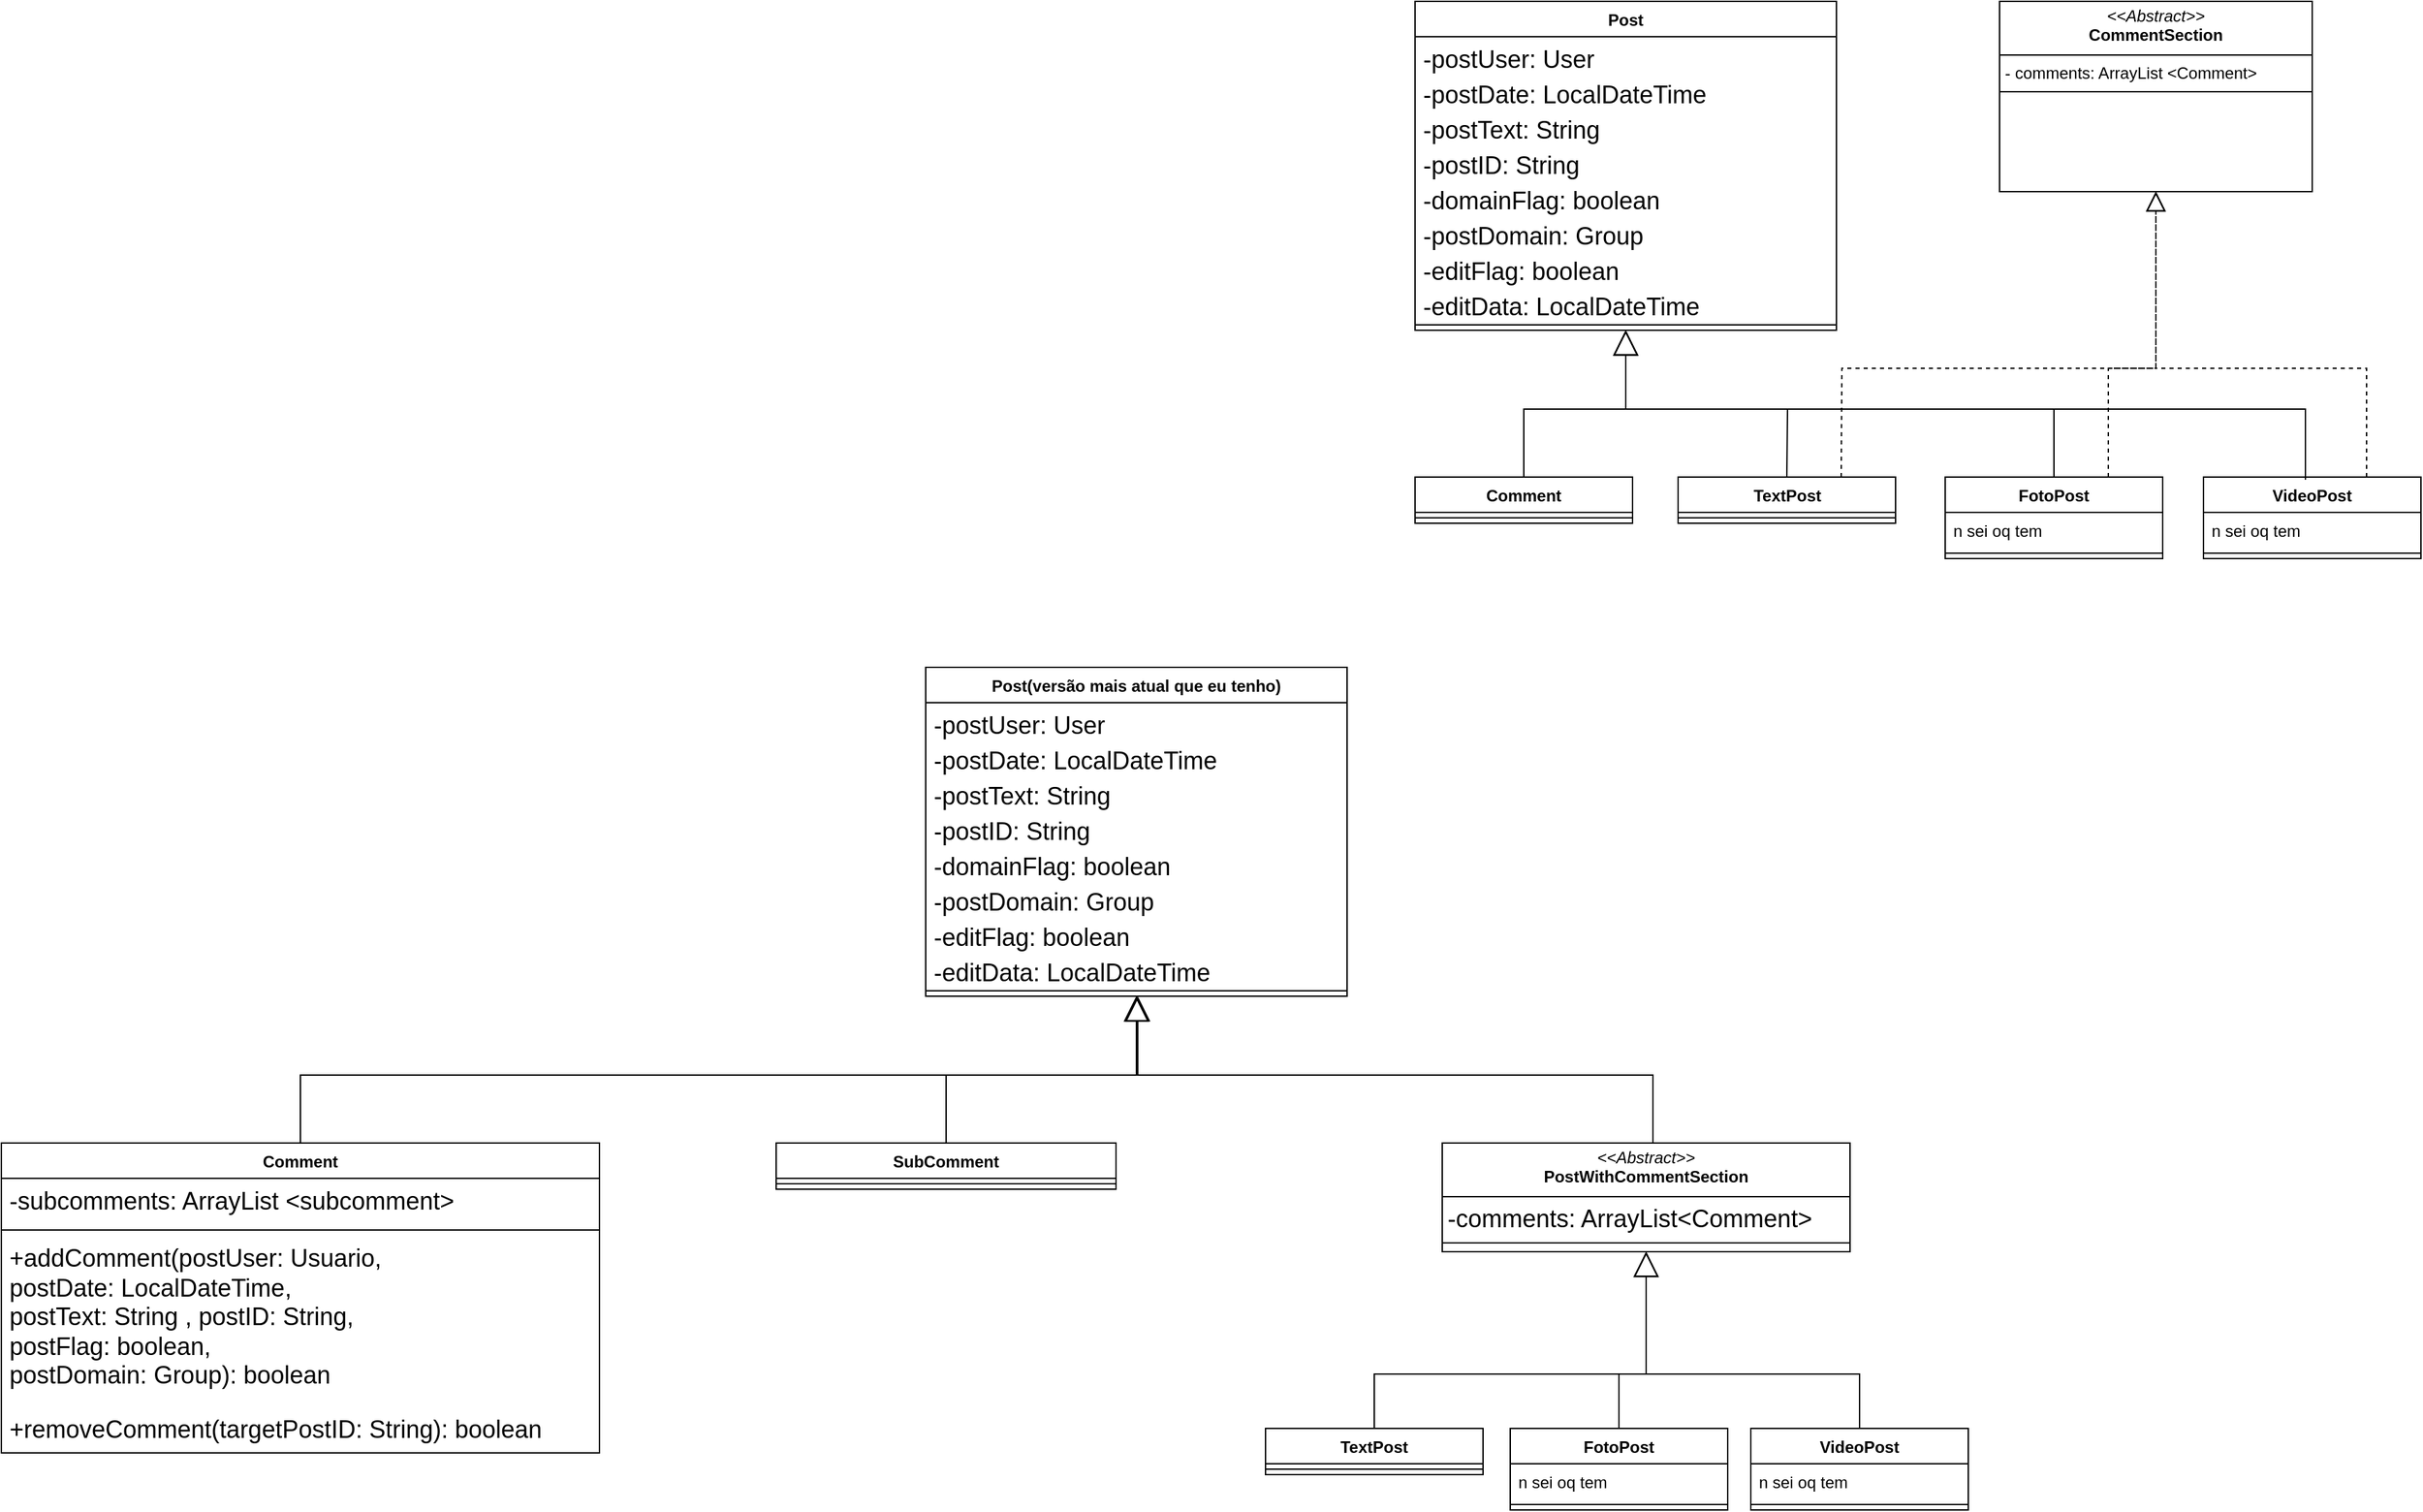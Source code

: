 <mxfile version="24.7.8">
  <diagram name="Página-1" id="LrFcetzzpeQavInAahHk">
    <mxGraphModel dx="4098" dy="1484" grid="1" gridSize="10" guides="1" tooltips="1" connect="1" arrows="1" fold="1" page="1" pageScale="1" pageWidth="827" pageHeight="1169" math="0" shadow="0">
      <root>
        <mxCell id="0" />
        <mxCell id="1" parent="0" />
        <mxCell id="KUaFzivj3b_JLca6uiXH-1" value="Post" style="swimlane;fontStyle=1;align=center;verticalAlign=top;childLayout=stackLayout;horizontal=1;startSize=26;horizontalStack=0;resizeParent=1;resizeParentMax=0;resizeLast=0;collapsible=1;marginBottom=0;whiteSpace=wrap;html=1;" parent="1" vertex="1">
          <mxGeometry x="60" y="20" width="310" height="242" as="geometry" />
        </mxCell>
        <mxCell id="KUaFzivj3b_JLca6uiXH-6" value="&lt;span style=&quot;font-size: 18px;&quot;&gt;-postUser: User&lt;/span&gt;" style="text;strokeColor=none;fillColor=none;align=left;verticalAlign=top;spacingLeft=4;spacingRight=4;overflow=hidden;rotatable=0;points=[[0,0.5],[1,0.5]];portConstraint=eastwest;whiteSpace=wrap;html=1;" parent="KUaFzivj3b_JLca6uiXH-1" vertex="1">
          <mxGeometry y="26" width="310" height="26" as="geometry" />
        </mxCell>
        <mxCell id="KUaFzivj3b_JLca6uiXH-2" value="&lt;span style=&quot;font-size: 18px;&quot;&gt;-postDate: LocalDateTime&lt;/span&gt;" style="text;strokeColor=none;fillColor=none;align=left;verticalAlign=top;spacingLeft=4;spacingRight=4;overflow=hidden;rotatable=0;points=[[0,0.5],[1,0.5]];portConstraint=eastwest;whiteSpace=wrap;html=1;" parent="KUaFzivj3b_JLca6uiXH-1" vertex="1">
          <mxGeometry y="52" width="310" height="26" as="geometry" />
        </mxCell>
        <mxCell id="KUaFzivj3b_JLca6uiXH-7" value="&lt;span style=&quot;font-size: 18px;&quot;&gt;-postText: String&lt;/span&gt;" style="text;strokeColor=none;fillColor=none;align=left;verticalAlign=top;spacingLeft=4;spacingRight=4;overflow=hidden;rotatable=0;points=[[0,0.5],[1,0.5]];portConstraint=eastwest;whiteSpace=wrap;html=1;" parent="KUaFzivj3b_JLca6uiXH-1" vertex="1">
          <mxGeometry y="78" width="310" height="26" as="geometry" />
        </mxCell>
        <mxCell id="KUaFzivj3b_JLca6uiXH-11" value="&lt;span style=&quot;font-size: 18px;&quot;&gt;-postID: String&lt;/span&gt;" style="text;strokeColor=none;fillColor=none;align=left;verticalAlign=top;spacingLeft=4;spacingRight=4;overflow=hidden;rotatable=0;points=[[0,0.5],[1,0.5]];portConstraint=eastwest;whiteSpace=wrap;html=1;" parent="KUaFzivj3b_JLca6uiXH-1" vertex="1">
          <mxGeometry y="104" width="310" height="26" as="geometry" />
        </mxCell>
        <mxCell id="KUaFzivj3b_JLca6uiXH-10" value="&lt;span style=&quot;font-size: 18px;&quot;&gt;-domainFlag: boolean&lt;/span&gt;" style="text;strokeColor=none;fillColor=none;align=left;verticalAlign=top;spacingLeft=4;spacingRight=4;overflow=hidden;rotatable=0;points=[[0,0.5],[1,0.5]];portConstraint=eastwest;whiteSpace=wrap;html=1;" parent="KUaFzivj3b_JLca6uiXH-1" vertex="1">
          <mxGeometry y="130" width="310" height="26" as="geometry" />
        </mxCell>
        <mxCell id="KUaFzivj3b_JLca6uiXH-12" value="&lt;span style=&quot;font-size: 18px;&quot;&gt;-postDomain: Group&lt;/span&gt;" style="text;strokeColor=none;fillColor=none;align=left;verticalAlign=top;spacingLeft=4;spacingRight=4;overflow=hidden;rotatable=0;points=[[0,0.5],[1,0.5]];portConstraint=eastwest;whiteSpace=wrap;html=1;" parent="KUaFzivj3b_JLca6uiXH-1" vertex="1">
          <mxGeometry y="156" width="310" height="26" as="geometry" />
        </mxCell>
        <mxCell id="KUaFzivj3b_JLca6uiXH-9" value="&lt;span style=&quot;font-size: 18px;&quot;&gt;-editFlag: boolean&lt;/span&gt;" style="text;strokeColor=none;fillColor=none;align=left;verticalAlign=top;spacingLeft=4;spacingRight=4;overflow=hidden;rotatable=0;points=[[0,0.5],[1,0.5]];portConstraint=eastwest;whiteSpace=wrap;html=1;" parent="KUaFzivj3b_JLca6uiXH-1" vertex="1">
          <mxGeometry y="182" width="310" height="26" as="geometry" />
        </mxCell>
        <mxCell id="KUaFzivj3b_JLca6uiXH-13" value="&lt;span style=&quot;font-size: 18px;&quot;&gt;-editData: LocalDateTime&lt;/span&gt;" style="text;strokeColor=none;fillColor=none;align=left;verticalAlign=top;spacingLeft=4;spacingRight=4;overflow=hidden;rotatable=0;points=[[0,0.5],[1,0.5]];portConstraint=eastwest;whiteSpace=wrap;html=1;" parent="KUaFzivj3b_JLca6uiXH-1" vertex="1">
          <mxGeometry y="208" width="310" height="26" as="geometry" />
        </mxCell>
        <mxCell id="KUaFzivj3b_JLca6uiXH-3" value="" style="line;strokeWidth=1;fillColor=none;align=left;verticalAlign=middle;spacingTop=-1;spacingLeft=3;spacingRight=3;rotatable=0;labelPosition=right;points=[];portConstraint=eastwest;strokeColor=inherit;" parent="KUaFzivj3b_JLca6uiXH-1" vertex="1">
          <mxGeometry y="234" width="310" height="8" as="geometry" />
        </mxCell>
        <mxCell id="KUaFzivj3b_JLca6uiXH-14" value="Comment" style="swimlane;fontStyle=1;align=center;verticalAlign=top;childLayout=stackLayout;horizontal=1;startSize=26;horizontalStack=0;resizeParent=1;resizeParentMax=0;resizeLast=0;collapsible=1;marginBottom=0;whiteSpace=wrap;html=1;" parent="1" vertex="1">
          <mxGeometry x="60" y="370" width="160" height="34" as="geometry" />
        </mxCell>
        <mxCell id="KUaFzivj3b_JLca6uiXH-16" value="" style="line;strokeWidth=1;fillColor=none;align=left;verticalAlign=middle;spacingTop=-1;spacingLeft=3;spacingRight=3;rotatable=0;labelPosition=right;points=[];portConstraint=eastwest;strokeColor=inherit;" parent="KUaFzivj3b_JLca6uiXH-14" vertex="1">
          <mxGeometry y="26" width="160" height="8" as="geometry" />
        </mxCell>
        <mxCell id="KUaFzivj3b_JLca6uiXH-18" value="FotoPost" style="swimlane;fontStyle=1;align=center;verticalAlign=top;childLayout=stackLayout;horizontal=1;startSize=26;horizontalStack=0;resizeParent=1;resizeParentMax=0;resizeLast=0;collapsible=1;marginBottom=0;whiteSpace=wrap;html=1;" parent="1" vertex="1">
          <mxGeometry x="450" y="370" width="160" height="60" as="geometry" />
        </mxCell>
        <mxCell id="KUaFzivj3b_JLca6uiXH-19" value="n sei oq tem" style="text;strokeColor=none;fillColor=none;align=left;verticalAlign=top;spacingLeft=4;spacingRight=4;overflow=hidden;rotatable=0;points=[[0,0.5],[1,0.5]];portConstraint=eastwest;whiteSpace=wrap;html=1;" parent="KUaFzivj3b_JLca6uiXH-18" vertex="1">
          <mxGeometry y="26" width="160" height="26" as="geometry" />
        </mxCell>
        <mxCell id="KUaFzivj3b_JLca6uiXH-20" value="" style="line;strokeWidth=1;fillColor=none;align=left;verticalAlign=middle;spacingTop=-1;spacingLeft=3;spacingRight=3;rotatable=0;labelPosition=right;points=[];portConstraint=eastwest;strokeColor=inherit;" parent="KUaFzivj3b_JLca6uiXH-18" vertex="1">
          <mxGeometry y="52" width="160" height="8" as="geometry" />
        </mxCell>
        <mxCell id="KUaFzivj3b_JLca6uiXH-22" value="VideoPost" style="swimlane;fontStyle=1;align=center;verticalAlign=top;childLayout=stackLayout;horizontal=1;startSize=26;horizontalStack=0;resizeParent=1;resizeParentMax=0;resizeLast=0;collapsible=1;marginBottom=0;whiteSpace=wrap;html=1;" parent="1" vertex="1">
          <mxGeometry x="640" y="370" width="160" height="60" as="geometry" />
        </mxCell>
        <mxCell id="KUaFzivj3b_JLca6uiXH-23" value="n sei oq tem" style="text;strokeColor=none;fillColor=none;align=left;verticalAlign=top;spacingLeft=4;spacingRight=4;overflow=hidden;rotatable=0;points=[[0,0.5],[1,0.5]];portConstraint=eastwest;whiteSpace=wrap;html=1;" parent="KUaFzivj3b_JLca6uiXH-22" vertex="1">
          <mxGeometry y="26" width="160" height="26" as="geometry" />
        </mxCell>
        <mxCell id="KUaFzivj3b_JLca6uiXH-24" value="" style="line;strokeWidth=1;fillColor=none;align=left;verticalAlign=middle;spacingTop=-1;spacingLeft=3;spacingRight=3;rotatable=0;labelPosition=right;points=[];portConstraint=eastwest;strokeColor=inherit;" parent="KUaFzivj3b_JLca6uiXH-22" vertex="1">
          <mxGeometry y="52" width="160" height="8" as="geometry" />
        </mxCell>
        <mxCell id="KUaFzivj3b_JLca6uiXH-26" value="TextPost" style="swimlane;fontStyle=1;align=center;verticalAlign=top;childLayout=stackLayout;horizontal=1;startSize=26;horizontalStack=0;resizeParent=1;resizeParentMax=0;resizeLast=0;collapsible=1;marginBottom=0;whiteSpace=wrap;html=1;" parent="1" vertex="1">
          <mxGeometry x="253.5" y="370" width="160" height="34" as="geometry" />
        </mxCell>
        <mxCell id="KUaFzivj3b_JLca6uiXH-28" value="" style="line;strokeWidth=1;fillColor=none;align=left;verticalAlign=middle;spacingTop=-1;spacingLeft=3;spacingRight=3;rotatable=0;labelPosition=right;points=[];portConstraint=eastwest;strokeColor=inherit;" parent="KUaFzivj3b_JLca6uiXH-26" vertex="1">
          <mxGeometry y="26" width="160" height="8" as="geometry" />
        </mxCell>
        <mxCell id="KUaFzivj3b_JLca6uiXH-30" value="" style="endArrow=block;endSize=16;endFill=0;html=1;rounded=0;entryX=0.5;entryY=1;entryDx=0;entryDy=0;exitX=0.5;exitY=0;exitDx=0;exitDy=0;" parent="1" source="KUaFzivj3b_JLca6uiXH-14" target="KUaFzivj3b_JLca6uiXH-1" edge="1">
          <mxGeometry x="-0.016" y="30" width="160" relative="1" as="geometry">
            <mxPoint x="60" y="300" as="sourcePoint" />
            <mxPoint x="220" y="300" as="targetPoint" />
            <Array as="points">
              <mxPoint x="140" y="320" />
              <mxPoint x="215" y="320" />
            </Array>
            <mxPoint as="offset" />
          </mxGeometry>
        </mxCell>
        <mxCell id="KUaFzivj3b_JLca6uiXH-34" value="" style="endArrow=block;endSize=16;endFill=0;html=1;rounded=0;exitX=0.5;exitY=0;exitDx=0;exitDy=0;entryX=0.5;entryY=1;entryDx=0;entryDy=0;" parent="1" source="KUaFzivj3b_JLca6uiXH-26" target="KUaFzivj3b_JLca6uiXH-1" edge="1">
          <mxGeometry x="0.75" y="90" width="160" relative="1" as="geometry">
            <mxPoint x="530" y="360" as="sourcePoint" />
            <mxPoint x="260" y="290" as="targetPoint" />
            <Array as="points">
              <mxPoint x="334" y="320" />
              <mxPoint x="215" y="320" />
            </Array>
            <mxPoint as="offset" />
          </mxGeometry>
        </mxCell>
        <mxCell id="KUaFzivj3b_JLca6uiXH-35" value="" style="endArrow=block;endSize=16;endFill=0;html=1;rounded=0;exitX=0.5;exitY=0;exitDx=0;exitDy=0;entryX=0.5;entryY=1;entryDx=0;entryDy=0;" parent="1" source="KUaFzivj3b_JLca6uiXH-18" target="KUaFzivj3b_JLca6uiXH-1" edge="1">
          <mxGeometry x="1" y="157" width="160" relative="1" as="geometry">
            <mxPoint x="470" y="270" as="sourcePoint" />
            <mxPoint x="630" y="270" as="targetPoint" />
            <Array as="points">
              <mxPoint x="530" y="320" />
              <mxPoint x="215" y="320" />
            </Array>
            <mxPoint x="70" y="17" as="offset" />
          </mxGeometry>
        </mxCell>
        <mxCell id="KUaFzivj3b_JLca6uiXH-36" value="" style="endArrow=block;endSize=16;endFill=0;html=1;rounded=0;exitX=0.5;exitY=0;exitDx=0;exitDy=0;" parent="1" edge="1">
          <mxGeometry x="1" y="224" width="160" relative="1" as="geometry">
            <mxPoint x="715" y="372" as="sourcePoint" />
            <mxPoint x="215" y="262" as="targetPoint" />
            <Array as="points">
              <mxPoint x="715" y="320" />
              <mxPoint x="215" y="320" />
            </Array>
            <mxPoint x="200" y="124" as="offset" />
          </mxGeometry>
        </mxCell>
        <mxCell id="KUaFzivj3b_JLca6uiXH-51" value="&lt;p style=&quot;margin:0px;margin-top:4px;text-align:center;&quot;&gt;&lt;i&gt;&amp;lt;&amp;lt;Abstract&amp;gt;&amp;gt;&lt;/i&gt;&lt;br&gt;&lt;b&gt;CommentSection&lt;/b&gt;&lt;/p&gt;&lt;hr size=&quot;1&quot; style=&quot;border-style:solid;&quot;&gt;&lt;p style=&quot;margin:0px;margin-left:4px;&quot;&gt;- comments: ArrayList &amp;lt;Comment&amp;gt;&lt;/p&gt;&lt;hr size=&quot;1&quot; style=&quot;border-style:solid;&quot;&gt;&lt;p style=&quot;margin:0px;margin-left:4px;&quot;&gt;&lt;br&gt;&lt;/p&gt;" style="verticalAlign=top;align=left;overflow=fill;html=1;whiteSpace=wrap;" parent="1" vertex="1">
          <mxGeometry x="490" y="20" width="230" height="140" as="geometry" />
        </mxCell>
        <mxCell id="KUaFzivj3b_JLca6uiXH-52" value="" style="endArrow=block;dashed=1;endFill=0;endSize=12;html=1;rounded=0;entryX=0.5;entryY=1;entryDx=0;entryDy=0;exitX=0.75;exitY=0;exitDx=0;exitDy=0;" parent="1" source="KUaFzivj3b_JLca6uiXH-26" target="KUaFzivj3b_JLca6uiXH-51" edge="1">
          <mxGeometry width="160" relative="1" as="geometry">
            <mxPoint x="420" y="330" as="sourcePoint" />
            <mxPoint x="580" y="330" as="targetPoint" />
            <Array as="points">
              <mxPoint x="374" y="290" />
              <mxPoint x="605" y="290" />
            </Array>
          </mxGeometry>
        </mxCell>
        <mxCell id="KUaFzivj3b_JLca6uiXH-53" value="" style="endArrow=block;dashed=1;endFill=0;endSize=12;html=1;rounded=0;exitX=0.75;exitY=0;exitDx=0;exitDy=0;" parent="1" source="KUaFzivj3b_JLca6uiXH-18" edge="1">
          <mxGeometry width="160" relative="1" as="geometry">
            <mxPoint x="565" y="370" as="sourcePoint" />
            <mxPoint x="605" y="160" as="targetPoint" />
            <Array as="points">
              <mxPoint x="570" y="290" />
              <mxPoint x="605" y="290" />
            </Array>
          </mxGeometry>
        </mxCell>
        <mxCell id="KUaFzivj3b_JLca6uiXH-54" value="" style="endArrow=block;dashed=1;endFill=0;endSize=12;html=1;rounded=0;exitX=0.75;exitY=0;exitDx=0;exitDy=0;" parent="1" source="KUaFzivj3b_JLca6uiXH-22" edge="1">
          <mxGeometry width="160" relative="1" as="geometry">
            <mxPoint x="755" y="370" as="sourcePoint" />
            <mxPoint x="605" y="160" as="targetPoint" />
            <Array as="points">
              <mxPoint x="760" y="290" />
              <mxPoint x="605" y="290" />
            </Array>
          </mxGeometry>
        </mxCell>
        <mxCell id="KUaFzivj3b_JLca6uiXH-55" value="Post(versão mais atual que eu tenho)" style="swimlane;fontStyle=1;align=center;verticalAlign=top;childLayout=stackLayout;horizontal=1;startSize=26;horizontalStack=0;resizeParent=1;resizeParentMax=0;resizeLast=0;collapsible=1;marginBottom=0;whiteSpace=wrap;html=1;" parent="1" vertex="1">
          <mxGeometry x="-300" y="510" width="310" height="242" as="geometry" />
        </mxCell>
        <mxCell id="KUaFzivj3b_JLca6uiXH-56" value="&lt;span style=&quot;font-size: 18px;&quot;&gt;-postUser: User&lt;/span&gt;" style="text;strokeColor=none;fillColor=none;align=left;verticalAlign=top;spacingLeft=4;spacingRight=4;overflow=hidden;rotatable=0;points=[[0,0.5],[1,0.5]];portConstraint=eastwest;whiteSpace=wrap;html=1;" parent="KUaFzivj3b_JLca6uiXH-55" vertex="1">
          <mxGeometry y="26" width="310" height="26" as="geometry" />
        </mxCell>
        <mxCell id="KUaFzivj3b_JLca6uiXH-57" value="&lt;span style=&quot;font-size: 18px;&quot;&gt;-postDate: LocalDateTime&lt;/span&gt;" style="text;strokeColor=none;fillColor=none;align=left;verticalAlign=top;spacingLeft=4;spacingRight=4;overflow=hidden;rotatable=0;points=[[0,0.5],[1,0.5]];portConstraint=eastwest;whiteSpace=wrap;html=1;" parent="KUaFzivj3b_JLca6uiXH-55" vertex="1">
          <mxGeometry y="52" width="310" height="26" as="geometry" />
        </mxCell>
        <mxCell id="KUaFzivj3b_JLca6uiXH-58" value="&lt;span style=&quot;font-size: 18px;&quot;&gt;-postText: String&lt;/span&gt;" style="text;strokeColor=none;fillColor=none;align=left;verticalAlign=top;spacingLeft=4;spacingRight=4;overflow=hidden;rotatable=0;points=[[0,0.5],[1,0.5]];portConstraint=eastwest;whiteSpace=wrap;html=1;" parent="KUaFzivj3b_JLca6uiXH-55" vertex="1">
          <mxGeometry y="78" width="310" height="26" as="geometry" />
        </mxCell>
        <mxCell id="KUaFzivj3b_JLca6uiXH-59" value="&lt;span style=&quot;font-size: 18px;&quot;&gt;-postID: String&lt;/span&gt;" style="text;strokeColor=none;fillColor=none;align=left;verticalAlign=top;spacingLeft=4;spacingRight=4;overflow=hidden;rotatable=0;points=[[0,0.5],[1,0.5]];portConstraint=eastwest;whiteSpace=wrap;html=1;" parent="KUaFzivj3b_JLca6uiXH-55" vertex="1">
          <mxGeometry y="104" width="310" height="26" as="geometry" />
        </mxCell>
        <mxCell id="KUaFzivj3b_JLca6uiXH-60" value="&lt;span style=&quot;font-size: 18px;&quot;&gt;-domainFlag: boolean&lt;/span&gt;" style="text;strokeColor=none;fillColor=none;align=left;verticalAlign=top;spacingLeft=4;spacingRight=4;overflow=hidden;rotatable=0;points=[[0,0.5],[1,0.5]];portConstraint=eastwest;whiteSpace=wrap;html=1;" parent="KUaFzivj3b_JLca6uiXH-55" vertex="1">
          <mxGeometry y="130" width="310" height="26" as="geometry" />
        </mxCell>
        <mxCell id="KUaFzivj3b_JLca6uiXH-61" value="&lt;span style=&quot;font-size: 18px;&quot;&gt;-postDomain: Group&lt;/span&gt;" style="text;strokeColor=none;fillColor=none;align=left;verticalAlign=top;spacingLeft=4;spacingRight=4;overflow=hidden;rotatable=0;points=[[0,0.5],[1,0.5]];portConstraint=eastwest;whiteSpace=wrap;html=1;" parent="KUaFzivj3b_JLca6uiXH-55" vertex="1">
          <mxGeometry y="156" width="310" height="26" as="geometry" />
        </mxCell>
        <mxCell id="KUaFzivj3b_JLca6uiXH-62" value="&lt;span style=&quot;font-size: 18px;&quot;&gt;-editFlag: boolean&lt;/span&gt;" style="text;strokeColor=none;fillColor=none;align=left;verticalAlign=top;spacingLeft=4;spacingRight=4;overflow=hidden;rotatable=0;points=[[0,0.5],[1,0.5]];portConstraint=eastwest;whiteSpace=wrap;html=1;" parent="KUaFzivj3b_JLca6uiXH-55" vertex="1">
          <mxGeometry y="182" width="310" height="26" as="geometry" />
        </mxCell>
        <mxCell id="KUaFzivj3b_JLca6uiXH-63" value="&lt;span style=&quot;font-size: 18px;&quot;&gt;-editData: LocalDateTime&lt;/span&gt;" style="text;strokeColor=none;fillColor=none;align=left;verticalAlign=top;spacingLeft=4;spacingRight=4;overflow=hidden;rotatable=0;points=[[0,0.5],[1,0.5]];portConstraint=eastwest;whiteSpace=wrap;html=1;" parent="KUaFzivj3b_JLca6uiXH-55" vertex="1">
          <mxGeometry y="208" width="310" height="26" as="geometry" />
        </mxCell>
        <mxCell id="KUaFzivj3b_JLca6uiXH-64" value="" style="line;strokeWidth=1;fillColor=none;align=left;verticalAlign=middle;spacingTop=-1;spacingLeft=3;spacingRight=3;rotatable=0;labelPosition=right;points=[];portConstraint=eastwest;strokeColor=inherit;" parent="KUaFzivj3b_JLca6uiXH-55" vertex="1">
          <mxGeometry y="234" width="310" height="8" as="geometry" />
        </mxCell>
        <mxCell id="KUaFzivj3b_JLca6uiXH-65" value="Comment" style="swimlane;fontStyle=1;align=center;verticalAlign=top;childLayout=stackLayout;horizontal=1;startSize=26;horizontalStack=0;resizeParent=1;resizeParentMax=0;resizeLast=0;collapsible=1;marginBottom=0;whiteSpace=wrap;html=1;" parent="1" vertex="1">
          <mxGeometry x="-980" y="860" width="440" height="228" as="geometry" />
        </mxCell>
        <mxCell id="pB-Ca2a93PbY3vLwxwqF-35" value="&lt;span style=&quot;font-size: 18px;&quot;&gt;-subcomments: ArrayList &amp;lt;subcomment&amp;gt;&lt;/span&gt;" style="text;strokeColor=none;fillColor=none;align=left;verticalAlign=top;spacingLeft=4;spacingRight=4;overflow=hidden;rotatable=0;points=[[0,0.5],[1,0.5]];portConstraint=eastwest;whiteSpace=wrap;html=1;" vertex="1" parent="KUaFzivj3b_JLca6uiXH-65">
          <mxGeometry y="26" width="440" height="34" as="geometry" />
        </mxCell>
        <mxCell id="KUaFzivj3b_JLca6uiXH-67" value="" style="line;strokeWidth=1;fillColor=none;align=left;verticalAlign=middle;spacingTop=-1;spacingLeft=3;spacingRight=3;rotatable=0;labelPosition=right;points=[];portConstraint=eastwest;strokeColor=inherit;" parent="KUaFzivj3b_JLca6uiXH-65" vertex="1">
          <mxGeometry y="60" width="440" height="8" as="geometry" />
        </mxCell>
        <mxCell id="pB-Ca2a93PbY3vLwxwqF-30" value="&lt;span style=&quot;font-size: 18px;&quot;&gt;+addComment(postUser:&amp;nbsp;&lt;/span&gt;&lt;span style=&quot;font-size: 18px;&quot;&gt;Usuario&lt;/span&gt;&lt;span style=&quot;font-size: 18px;&quot;&gt;, postDate:&amp;nbsp;&lt;/span&gt;&lt;span style=&quot;font-size: 18px;&quot;&gt;LocalDateTime&lt;/span&gt;&lt;span style=&quot;font-size: 18px; background-color: initial;&quot;&gt;,&lt;/span&gt;&lt;div&gt;&lt;span style=&quot;font-size: 18px; background-color: initial;&quot;&gt;postText:&amp;nbsp;&lt;/span&gt;&lt;span style=&quot;font-size: 18px; background-color: initial;&quot;&gt;String&lt;/span&gt;&lt;span style=&quot;font-size: 18px; background-color: initial;&quot;&gt;&amp;nbsp;&lt;/span&gt;&lt;span style=&quot;background-color: initial; font-size: 18px;&quot;&gt;, postID:&amp;nbsp;&lt;/span&gt;&lt;span style=&quot;font-size: 18px; background-color: initial;&quot;&gt;String&lt;/span&gt;&lt;span style=&quot;background-color: initial; font-size: 18px;&quot;&gt;,&lt;/span&gt;&lt;/div&gt;&lt;div&gt;&lt;span style=&quot;background-color: initial; font-size: 18px;&quot;&gt;postFlag:&amp;nbsp;&lt;/span&gt;&lt;span style=&quot;font-size: 18px; background-color: initial;&quot;&gt;boolean&lt;/span&gt;&lt;span style=&quot;background-color: initial; font-size: 18px;&quot;&gt;,&lt;/span&gt;&lt;/div&gt;&lt;div&gt;&lt;span style=&quot;background-color: initial; font-size: 18px;&quot;&gt;postDomain:&amp;nbsp;&lt;/span&gt;&lt;span style=&quot;font-size: 18px; background-color: initial;&quot;&gt;Group&lt;/span&gt;&lt;span style=&quot;background-color: initial; font-size: 18px;&quot;&gt;): boolean&lt;/span&gt;&lt;/div&gt;" style="text;strokeColor=none;fillColor=none;align=left;verticalAlign=top;spacingLeft=4;spacingRight=4;overflow=hidden;rotatable=0;points=[[0,0.5],[1,0.5]];portConstraint=eastwest;whiteSpace=wrap;html=1;" vertex="1" parent="KUaFzivj3b_JLca6uiXH-65">
          <mxGeometry y="68" width="440" height="126" as="geometry" />
        </mxCell>
        <mxCell id="pB-Ca2a93PbY3vLwxwqF-31" value="&lt;span style=&quot;font-size: 18px;&quot;&gt;+removeComment(targetPostID: String): boolean&lt;/span&gt;" style="text;strokeColor=none;fillColor=none;align=left;verticalAlign=top;spacingLeft=4;spacingRight=4;overflow=hidden;rotatable=0;points=[[0,0.5],[1,0.5]];portConstraint=eastwest;whiteSpace=wrap;html=1;" vertex="1" parent="KUaFzivj3b_JLca6uiXH-65">
          <mxGeometry y="194" width="440" height="34" as="geometry" />
        </mxCell>
        <mxCell id="KUaFzivj3b_JLca6uiXH-81" value="" style="endArrow=block;endSize=16;endFill=0;html=1;rounded=0;entryX=0.5;entryY=1;entryDx=0;entryDy=0;exitX=0.5;exitY=0;exitDx=0;exitDy=0;" parent="1" source="KUaFzivj3b_JLca6uiXH-65" target="KUaFzivj3b_JLca6uiXH-55" edge="1">
          <mxGeometry x="-0.016" y="30" width="160" relative="1" as="geometry">
            <mxPoint x="-300" y="790" as="sourcePoint" />
            <mxPoint x="-140" y="790" as="targetPoint" />
            <Array as="points">
              <mxPoint x="-760" y="810" />
              <mxPoint x="-145" y="810" />
            </Array>
            <mxPoint as="offset" />
          </mxGeometry>
        </mxCell>
        <mxCell id="KUaFzivj3b_JLca6uiXH-89" value="SubComment" style="swimlane;fontStyle=1;align=center;verticalAlign=top;childLayout=stackLayout;horizontal=1;startSize=26;horizontalStack=0;resizeParent=1;resizeParentMax=0;resizeLast=0;collapsible=1;marginBottom=0;whiteSpace=wrap;html=1;" parent="1" vertex="1">
          <mxGeometry x="-410" y="860" width="250" height="34" as="geometry" />
        </mxCell>
        <mxCell id="KUaFzivj3b_JLca6uiXH-91" value="" style="line;strokeWidth=1;fillColor=none;align=left;verticalAlign=middle;spacingTop=-1;spacingLeft=3;spacingRight=3;rotatable=0;labelPosition=right;points=[];portConstraint=eastwest;strokeColor=inherit;" parent="KUaFzivj3b_JLca6uiXH-89" vertex="1">
          <mxGeometry y="26" width="250" height="8" as="geometry" />
        </mxCell>
        <mxCell id="KUaFzivj3b_JLca6uiXH-93" value="&lt;div&gt;&lt;br&gt;&lt;/div&gt;&lt;div&gt;&lt;br&gt;&lt;/div&gt;" style="endArrow=block;endSize=16;endFill=0;html=1;rounded=0;exitX=0.5;exitY=0;exitDx=0;exitDy=0;" parent="1" source="KUaFzivj3b_JLca6uiXH-89" edge="1">
          <mxGeometry y="-60" width="160" relative="1" as="geometry">
            <mxPoint x="-145" y="972" as="sourcePoint" />
            <mxPoint x="-145" y="752" as="targetPoint" />
            <Array as="points">
              <mxPoint x="-285" y="810" />
              <mxPoint x="-145" y="810" />
            </Array>
            <mxPoint as="offset" />
          </mxGeometry>
        </mxCell>
        <mxCell id="pB-Ca2a93PbY3vLwxwqF-13" value="FotoPost" style="swimlane;fontStyle=1;align=center;verticalAlign=top;childLayout=stackLayout;horizontal=1;startSize=26;horizontalStack=0;resizeParent=1;resizeParentMax=0;resizeLast=0;collapsible=1;marginBottom=0;whiteSpace=wrap;html=1;" vertex="1" parent="1">
          <mxGeometry x="130" y="1070" width="160" height="60" as="geometry" />
        </mxCell>
        <mxCell id="pB-Ca2a93PbY3vLwxwqF-14" value="n sei oq tem" style="text;strokeColor=none;fillColor=none;align=left;verticalAlign=top;spacingLeft=4;spacingRight=4;overflow=hidden;rotatable=0;points=[[0,0.5],[1,0.5]];portConstraint=eastwest;whiteSpace=wrap;html=1;" vertex="1" parent="pB-Ca2a93PbY3vLwxwqF-13">
          <mxGeometry y="26" width="160" height="26" as="geometry" />
        </mxCell>
        <mxCell id="pB-Ca2a93PbY3vLwxwqF-15" value="" style="line;strokeWidth=1;fillColor=none;align=left;verticalAlign=middle;spacingTop=-1;spacingLeft=3;spacingRight=3;rotatable=0;labelPosition=right;points=[];portConstraint=eastwest;strokeColor=inherit;" vertex="1" parent="pB-Ca2a93PbY3vLwxwqF-13">
          <mxGeometry y="52" width="160" height="8" as="geometry" />
        </mxCell>
        <mxCell id="pB-Ca2a93PbY3vLwxwqF-16" value="VideoPost" style="swimlane;fontStyle=1;align=center;verticalAlign=top;childLayout=stackLayout;horizontal=1;startSize=26;horizontalStack=0;resizeParent=1;resizeParentMax=0;resizeLast=0;collapsible=1;marginBottom=0;whiteSpace=wrap;html=1;" vertex="1" parent="1">
          <mxGeometry x="307" y="1070" width="160" height="60" as="geometry" />
        </mxCell>
        <mxCell id="pB-Ca2a93PbY3vLwxwqF-17" value="n sei oq tem" style="text;strokeColor=none;fillColor=none;align=left;verticalAlign=top;spacingLeft=4;spacingRight=4;overflow=hidden;rotatable=0;points=[[0,0.5],[1,0.5]];portConstraint=eastwest;whiteSpace=wrap;html=1;" vertex="1" parent="pB-Ca2a93PbY3vLwxwqF-16">
          <mxGeometry y="26" width="160" height="26" as="geometry" />
        </mxCell>
        <mxCell id="pB-Ca2a93PbY3vLwxwqF-18" value="" style="line;strokeWidth=1;fillColor=none;align=left;verticalAlign=middle;spacingTop=-1;spacingLeft=3;spacingRight=3;rotatable=0;labelPosition=right;points=[];portConstraint=eastwest;strokeColor=inherit;" vertex="1" parent="pB-Ca2a93PbY3vLwxwqF-16">
          <mxGeometry y="52" width="160" height="8" as="geometry" />
        </mxCell>
        <mxCell id="pB-Ca2a93PbY3vLwxwqF-19" value="TextPost" style="swimlane;fontStyle=1;align=center;verticalAlign=top;childLayout=stackLayout;horizontal=1;startSize=26;horizontalStack=0;resizeParent=1;resizeParentMax=0;resizeLast=0;collapsible=1;marginBottom=0;whiteSpace=wrap;html=1;" vertex="1" parent="1">
          <mxGeometry x="-50" y="1070" width="160" height="34" as="geometry" />
        </mxCell>
        <mxCell id="pB-Ca2a93PbY3vLwxwqF-20" value="" style="line;strokeWidth=1;fillColor=none;align=left;verticalAlign=middle;spacingTop=-1;spacingLeft=3;spacingRight=3;rotatable=0;labelPosition=right;points=[];portConstraint=eastwest;strokeColor=inherit;" vertex="1" parent="pB-Ca2a93PbY3vLwxwqF-19">
          <mxGeometry y="26" width="160" height="8" as="geometry" />
        </mxCell>
        <mxCell id="pB-Ca2a93PbY3vLwxwqF-21" value="&lt;div&gt;&lt;br&gt;&lt;/div&gt;&lt;div&gt;&lt;br&gt;&lt;/div&gt;" style="endArrow=block;endSize=16;endFill=0;html=1;rounded=0;exitX=0.5;exitY=0;exitDx=0;exitDy=0;" edge="1" parent="1">
          <mxGeometry y="-60" width="160" relative="1" as="geometry">
            <mxPoint x="235" y="860" as="sourcePoint" />
            <mxPoint x="-144" y="752" as="targetPoint" />
            <Array as="points">
              <mxPoint x="235" y="810" />
              <mxPoint x="-144" y="810" />
            </Array>
            <mxPoint as="offset" />
          </mxGeometry>
        </mxCell>
        <mxCell id="pB-Ca2a93PbY3vLwxwqF-24" value="" style="endArrow=block;endSize=16;endFill=0;html=1;rounded=0;exitX=0.5;exitY=0;exitDx=0;exitDy=0;entryX=0.5;entryY=1;entryDx=0;entryDy=0;" edge="1" parent="1" source="pB-Ca2a93PbY3vLwxwqF-13" target="pB-Ca2a93PbY3vLwxwqF-29">
          <mxGeometry width="160" relative="1" as="geometry">
            <mxPoint x="170" y="1100" as="sourcePoint" />
            <mxPoint x="260" y="970" as="targetPoint" />
            <Array as="points">
              <mxPoint x="210" y="1030" />
              <mxPoint x="230" y="1030" />
            </Array>
          </mxGeometry>
        </mxCell>
        <mxCell id="pB-Ca2a93PbY3vLwxwqF-25" value="" style="endArrow=block;endSize=16;endFill=0;html=1;rounded=0;exitX=0.5;exitY=0;exitDx=0;exitDy=0;entryX=0.5;entryY=1;entryDx=0;entryDy=0;" edge="1" parent="1" source="pB-Ca2a93PbY3vLwxwqF-16" target="pB-Ca2a93PbY3vLwxwqF-29">
          <mxGeometry width="160" relative="1" as="geometry">
            <mxPoint x="170" y="1010" as="sourcePoint" />
            <mxPoint x="130" y="920" as="targetPoint" />
            <Array as="points">
              <mxPoint x="387" y="1030" />
              <mxPoint x="230" y="1030" />
            </Array>
          </mxGeometry>
        </mxCell>
        <mxCell id="pB-Ca2a93PbY3vLwxwqF-26" value="" style="endArrow=block;endSize=16;endFill=0;html=1;rounded=0;exitX=0.5;exitY=0;exitDx=0;exitDy=0;entryX=0.5;entryY=1;entryDx=0;entryDy=0;" edge="1" parent="1" source="pB-Ca2a93PbY3vLwxwqF-19" target="pB-Ca2a93PbY3vLwxwqF-29">
          <mxGeometry width="160" relative="1" as="geometry">
            <mxPoint x="40" y="980" as="sourcePoint" />
            <mxPoint x="350" y="940" as="targetPoint" />
            <Array as="points">
              <mxPoint x="30" y="1030" />
              <mxPoint x="230" y="1030" />
            </Array>
          </mxGeometry>
        </mxCell>
        <mxCell id="pB-Ca2a93PbY3vLwxwqF-29" value="&lt;p style=&quot;margin:0px;margin-top:4px;text-align:center;&quot;&gt;&lt;i&gt;&amp;lt;&amp;lt;Abstract&amp;gt;&amp;gt;&lt;/i&gt;&lt;br&gt;&lt;span style=&quot;font-weight: 700;&quot;&gt;PostWithCommentSection&lt;/span&gt;&lt;br&gt;&lt;/p&gt;&lt;hr size=&quot;1&quot; style=&quot;border-style:solid;&quot;&gt;&lt;p style=&quot;margin:0px;margin-left:4px;&quot;&gt;&lt;span style=&quot;font-size: 18px;&quot;&gt;-comments: ArrayList&amp;lt;Comment&amp;gt;&lt;/span&gt;&lt;/p&gt;&lt;hr size=&quot;1&quot; style=&quot;border-style:solid;&quot;&gt;&lt;p style=&quot;margin:0px;margin-left:4px;&quot;&gt;&lt;br&gt;&lt;/p&gt;" style="verticalAlign=top;align=left;overflow=fill;html=1;whiteSpace=wrap;" vertex="1" parent="1">
          <mxGeometry x="80" y="860" width="300" height="80" as="geometry" />
        </mxCell>
      </root>
    </mxGraphModel>
  </diagram>
</mxfile>
